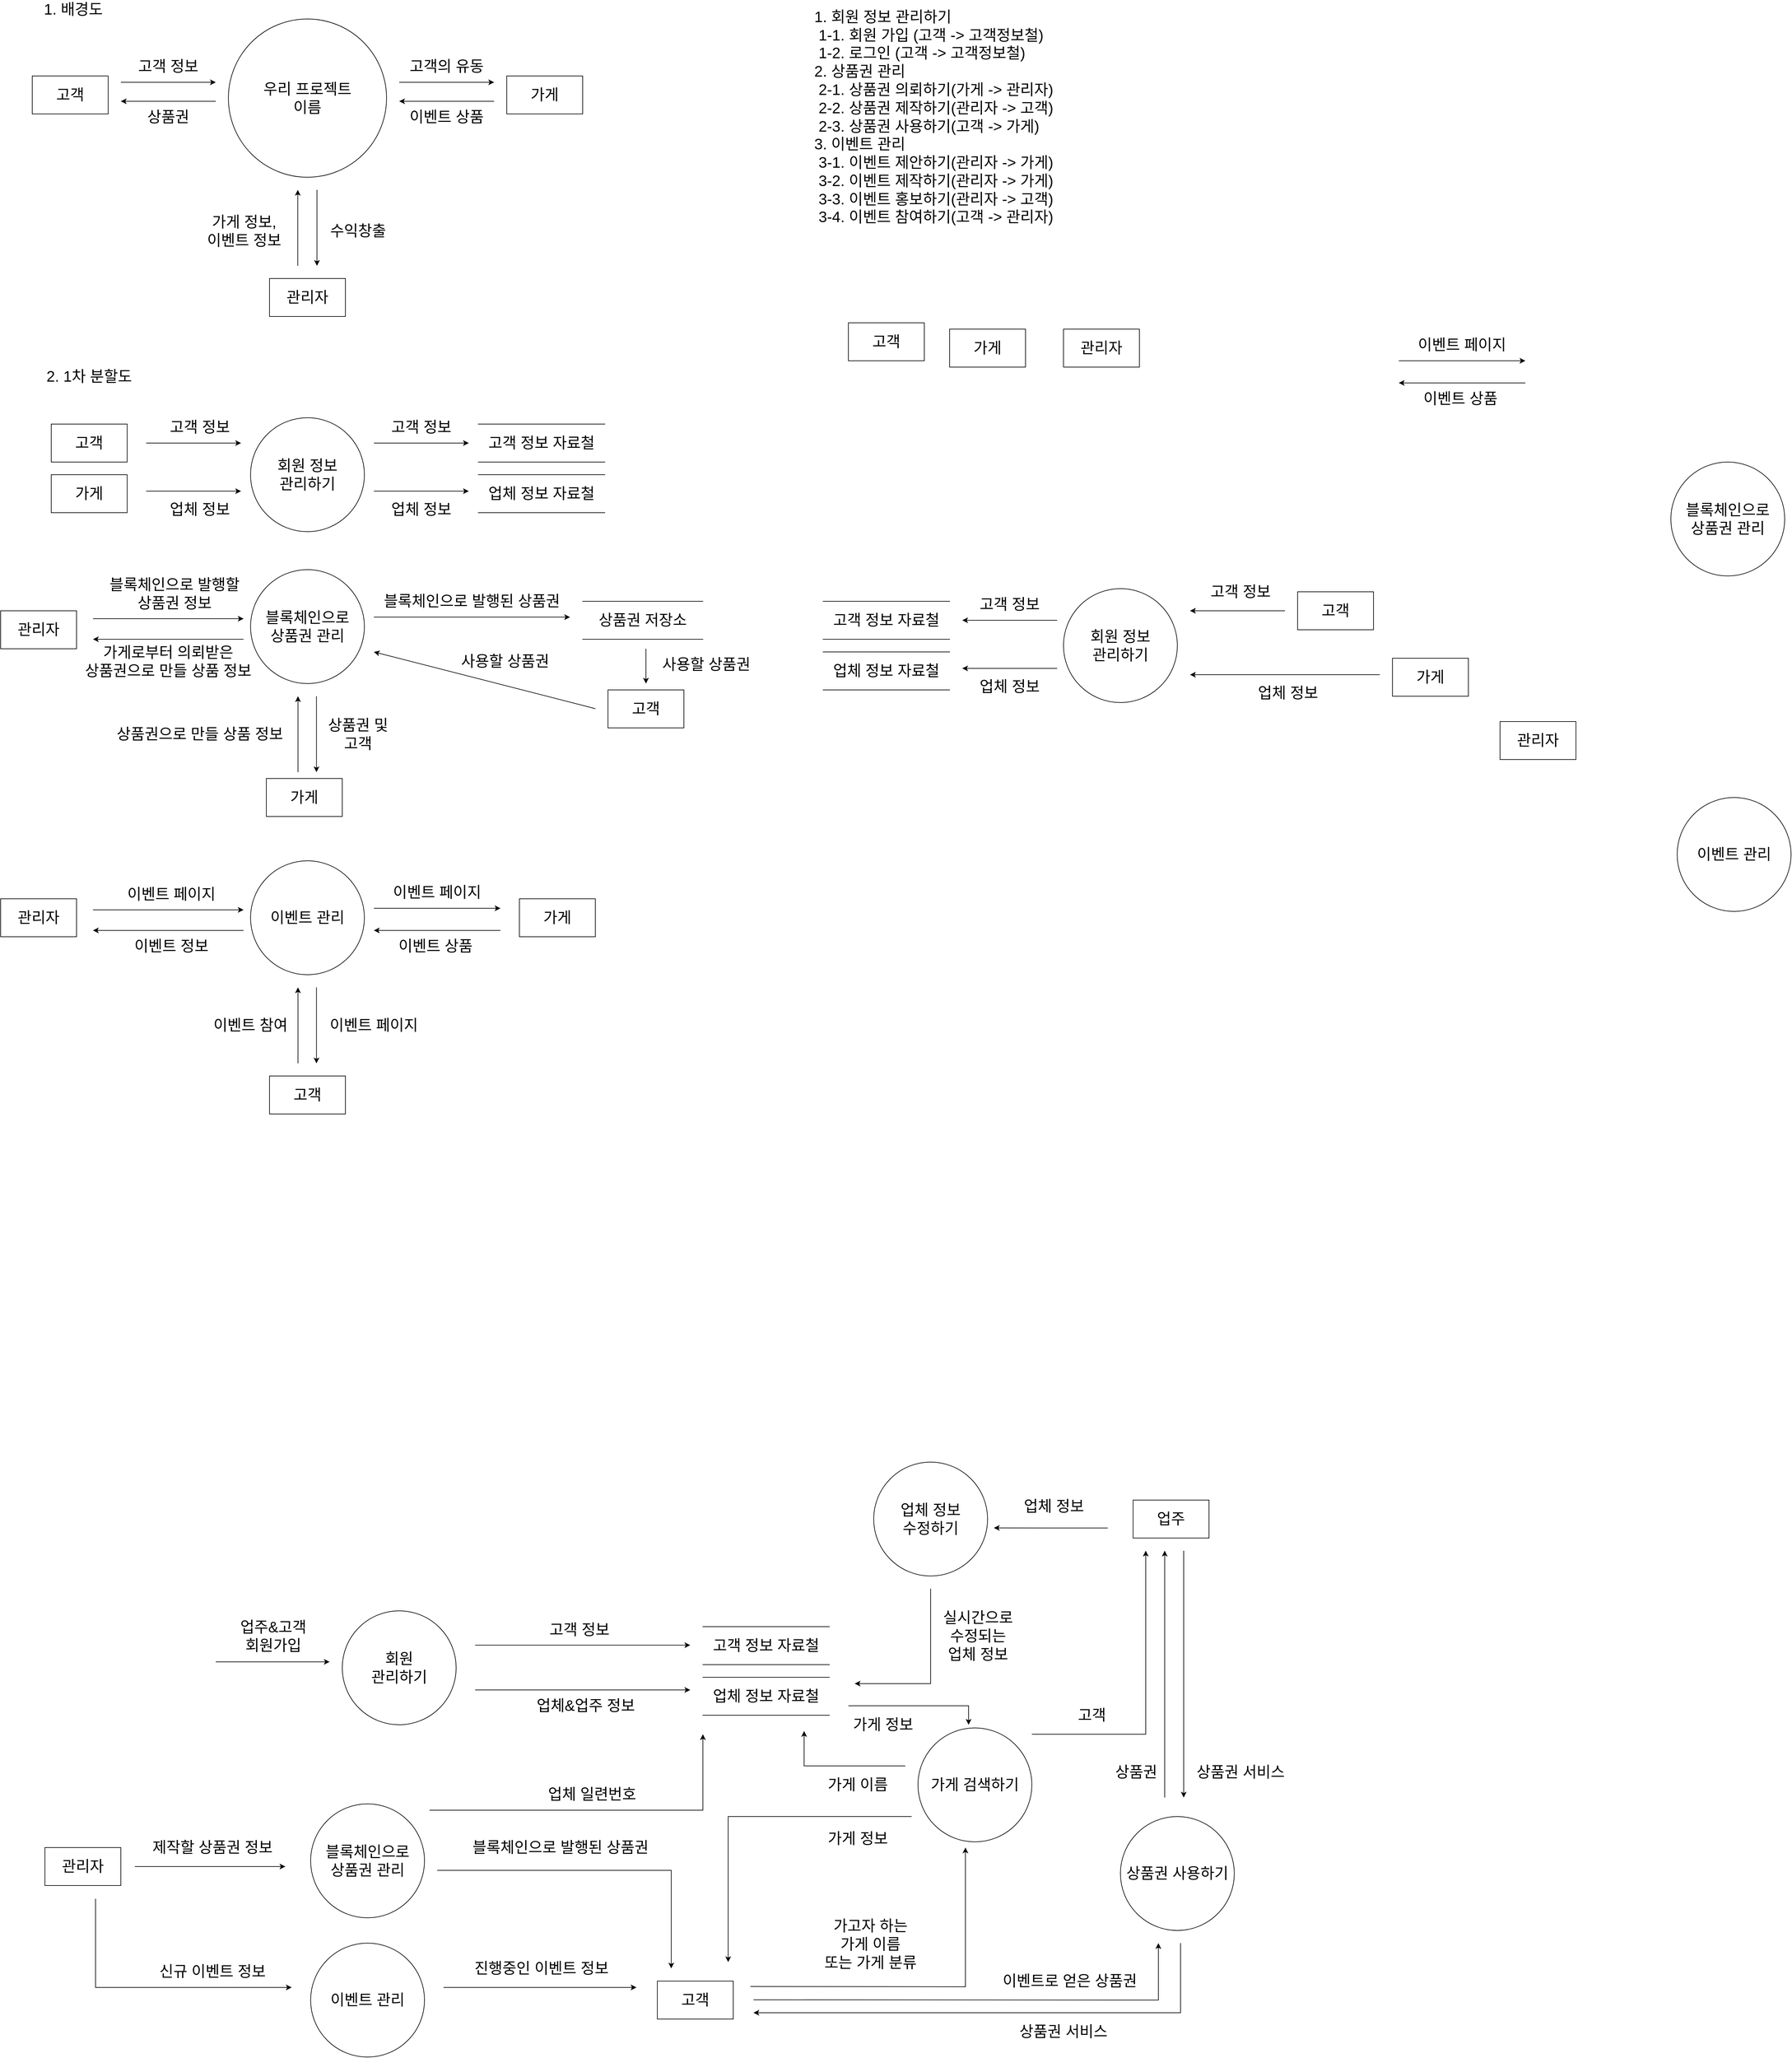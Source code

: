 <mxfile version="17.4.2" type="github" pages="2">
  <diagram id="uyy2j0fEylNc8Pu5PRSM" name="페이지-1">
    <mxGraphModel dx="1987" dy="807" grid="1" gridSize="10" guides="1" tooltips="1" connect="1" arrows="1" fold="1" page="0" pageScale="1" pageWidth="2336" pageHeight="1654" background="none" math="0" shadow="0">
      <root>
        <mxCell id="0" />
        <mxCell id="1" parent="0" />
        <mxCell id="exIGDDAsjf5PF7rCGTXC-1" value="&lt;font style=&quot;font-size: 24px&quot;&gt;관리자&lt;/font&gt;" style="rounded=0;whiteSpace=wrap;html=1;" parent="1" vertex="1">
          <mxGeometry x="90" y="2969" width="120" height="60" as="geometry" />
        </mxCell>
        <mxCell id="exIGDDAsjf5PF7rCGTXC-3" value="&lt;font style=&quot;font-size: 24px&quot;&gt;고객&lt;/font&gt;" style="rounded=0;whiteSpace=wrap;html=1;" parent="1" vertex="1">
          <mxGeometry x="1058" y="3180" width="120" height="60" as="geometry" />
        </mxCell>
        <mxCell id="exIGDDAsjf5PF7rCGTXC-4" value="&lt;font style=&quot;font-size: 24px&quot;&gt;업주&lt;/font&gt;" style="rounded=0;whiteSpace=wrap;html=1;" parent="1" vertex="1">
          <mxGeometry x="1810" y="2420" width="120" height="60" as="geometry" />
        </mxCell>
        <mxCell id="exIGDDAsjf5PF7rCGTXC-10" value="" style="endArrow=classic;html=1;rounded=0;fontSize=24;" parent="1" edge="1">
          <mxGeometry width="50" height="50" relative="1" as="geometry">
            <mxPoint x="232" y="2999" as="sourcePoint" />
            <mxPoint x="470" y="2999" as="targetPoint" />
          </mxGeometry>
        </mxCell>
        <mxCell id="exIGDDAsjf5PF7rCGTXC-12" value="제작할 상품권 정보" style="text;html=1;strokeColor=none;fillColor=none;align=center;verticalAlign=middle;whiteSpace=wrap;rounded=0;fontSize=24;" parent="1" vertex="1">
          <mxGeometry x="250" y="2941.5" width="210" height="55" as="geometry" />
        </mxCell>
        <mxCell id="exIGDDAsjf5PF7rCGTXC-13" value="" style="endArrow=classic;html=1;rounded=0;fontSize=24;" parent="1" edge="1">
          <mxGeometry width="50" height="50" relative="1" as="geometry">
            <mxPoint x="770" y="2649.29" as="sourcePoint" />
            <mxPoint x="1110" y="2649.29" as="targetPoint" />
          </mxGeometry>
        </mxCell>
        <mxCell id="exIGDDAsjf5PF7rCGTXC-15" value="" style="endArrow=classic;html=1;rounded=0;fontSize=24;" parent="1" edge="1">
          <mxGeometry width="50" height="50" relative="1" as="geometry">
            <mxPoint x="1770" y="2464.17" as="sourcePoint" />
            <mxPoint x="1590" y="2464" as="targetPoint" />
          </mxGeometry>
        </mxCell>
        <mxCell id="exIGDDAsjf5PF7rCGTXC-16" value="" style="endArrow=classic;html=1;rounded=0;fontSize=24;" parent="1" edge="1">
          <mxGeometry width="50" height="50" relative="1" as="geometry">
            <mxPoint x="710" y="3005" as="sourcePoint" />
            <mxPoint x="1080" y="3160" as="targetPoint" />
            <Array as="points">
              <mxPoint x="1080" y="3005" />
            </Array>
          </mxGeometry>
        </mxCell>
        <mxCell id="exIGDDAsjf5PF7rCGTXC-17" value="" style="endArrow=classic;html=1;rounded=0;fontSize=24;" parent="1" edge="1">
          <mxGeometry width="50" height="50" relative="1" as="geometry">
            <mxPoint x="1205" y="3188.5" as="sourcePoint" />
            <mxPoint x="1545" y="2969" as="targetPoint" />
            <Array as="points">
              <mxPoint x="1545" y="3189" />
            </Array>
          </mxGeometry>
        </mxCell>
        <mxCell id="exIGDDAsjf5PF7rCGTXC-18" value="고객 정보" style="text;html=1;strokeColor=none;fillColor=none;align=center;verticalAlign=middle;whiteSpace=wrap;rounded=0;fontSize=24;" parent="1" vertex="1">
          <mxGeometry x="850" y="2610" width="170" height="30" as="geometry" />
        </mxCell>
        <mxCell id="exIGDDAsjf5PF7rCGTXC-20" value="업체 정보" style="text;html=1;strokeColor=none;fillColor=none;align=center;verticalAlign=middle;whiteSpace=wrap;rounded=0;fontSize=24;" parent="1" vertex="1">
          <mxGeometry x="1630" y="2400" width="110" height="60" as="geometry" />
        </mxCell>
        <mxCell id="exIGDDAsjf5PF7rCGTXC-21" value="진행중인 이벤트 정보" style="text;html=1;strokeColor=none;fillColor=none;align=center;verticalAlign=middle;whiteSpace=wrap;rounded=0;fontSize=24;" parent="1" vertex="1">
          <mxGeometry x="750" y="3140" width="250" height="40" as="geometry" />
        </mxCell>
        <mxCell id="exIGDDAsjf5PF7rCGTXC-22" value="블록체인으로 발행된 상품권" style="text;html=1;strokeColor=none;fillColor=none;align=center;verticalAlign=middle;whiteSpace=wrap;rounded=0;fontSize=24;" parent="1" vertex="1">
          <mxGeometry x="700" y="2949" width="410" height="40" as="geometry" />
        </mxCell>
        <mxCell id="exIGDDAsjf5PF7rCGTXC-23" value="블록체인으로&lt;br&gt;상품권 관리" style="ellipse;whiteSpace=wrap;html=1;fontSize=24;aspect=fixed;" parent="1" vertex="1">
          <mxGeometry x="510" y="2900" width="180" height="180" as="geometry" />
        </mxCell>
        <mxCell id="exIGDDAsjf5PF7rCGTXC-24" value="업체 정보&lt;br&gt;수정하기" style="ellipse;whiteSpace=wrap;html=1;fontSize=24;aspect=fixed;" parent="1" vertex="1">
          <mxGeometry x="1400" y="2360" width="180" height="180" as="geometry" />
        </mxCell>
        <mxCell id="exIGDDAsjf5PF7rCGTXC-26" value="이벤트 관리" style="ellipse;whiteSpace=wrap;html=1;fontSize=24;aspect=fixed;" parent="1" vertex="1">
          <mxGeometry x="510" y="3120" width="180" height="180" as="geometry" />
        </mxCell>
        <mxCell id="exIGDDAsjf5PF7rCGTXC-27" value="가게 검색하기" style="ellipse;whiteSpace=wrap;html=1;fontSize=24;aspect=fixed;" parent="1" vertex="1">
          <mxGeometry x="1470" y="2780" width="180" height="180" as="geometry" />
        </mxCell>
        <mxCell id="exIGDDAsjf5PF7rCGTXC-33" value="회원&lt;br&gt;관리하기" style="ellipse;whiteSpace=wrap;html=1;fontSize=24;aspect=fixed;" parent="1" vertex="1">
          <mxGeometry x="560" y="2595" width="180" height="180" as="geometry" />
        </mxCell>
        <mxCell id="exIGDDAsjf5PF7rCGTXC-39" value="가고자 하는 &lt;br&gt;가게 이름&lt;br&gt;또는 가게 분류" style="text;html=1;strokeColor=none;fillColor=none;align=center;verticalAlign=middle;whiteSpace=wrap;rounded=0;fontSize=24;" parent="1" vertex="1">
          <mxGeometry x="1310" y="3066.5" width="170" height="110" as="geometry" />
        </mxCell>
        <mxCell id="exIGDDAsjf5PF7rCGTXC-48" value="" style="endArrow=classic;html=1;rounded=0;fontSize=24;" parent="1" edge="1">
          <mxGeometry width="50" height="50" relative="1" as="geometry">
            <mxPoint x="360" y="2675.57" as="sourcePoint" />
            <mxPoint x="540" y="2675.57" as="targetPoint" />
          </mxGeometry>
        </mxCell>
        <mxCell id="exIGDDAsjf5PF7rCGTXC-57" value="업주&amp;amp;고객&lt;br&gt;회원가입" style="text;html=1;strokeColor=none;fillColor=none;align=center;verticalAlign=middle;whiteSpace=wrap;rounded=0;fontSize=24;" parent="1" vertex="1">
          <mxGeometry x="380" y="2610" width="142" height="50" as="geometry" />
        </mxCell>
        <mxCell id="exIGDDAsjf5PF7rCGTXC-59" value="업체 정보 자료철" style="shape=partialRectangle;whiteSpace=wrap;html=1;left=0;right=0;fillColor=none;fontSize=24;" parent="1" vertex="1">
          <mxGeometry x="1130" y="2700" width="200" height="60" as="geometry" />
        </mxCell>
        <mxCell id="exIGDDAsjf5PF7rCGTXC-60" value="" style="endArrow=classic;html=1;rounded=0;fontSize=24;" parent="1" edge="1">
          <mxGeometry width="50" height="50" relative="1" as="geometry">
            <mxPoint x="1490" y="2560" as="sourcePoint" />
            <mxPoint x="1370" y="2710" as="targetPoint" />
            <Array as="points">
              <mxPoint x="1490" y="2710" />
            </Array>
          </mxGeometry>
        </mxCell>
        <mxCell id="exIGDDAsjf5PF7rCGTXC-62" value="실시간으로 &lt;br&gt;수정되는 &lt;br&gt;업체 정보" style="text;html=1;strokeColor=none;fillColor=none;align=center;verticalAlign=middle;whiteSpace=wrap;rounded=0;fontSize=24;" parent="1" vertex="1">
          <mxGeometry x="1470" y="2580" width="190" height="110" as="geometry" />
        </mxCell>
        <mxCell id="exIGDDAsjf5PF7rCGTXC-63" style="edgeStyle=orthogonalEdgeStyle;rounded=0;orthogonalLoop=1;jettySize=auto;html=1;exitX=0.5;exitY=1;exitDx=0;exitDy=0;fontSize=24;" parent="1" source="exIGDDAsjf5PF7rCGTXC-18" target="exIGDDAsjf5PF7rCGTXC-18" edge="1">
          <mxGeometry relative="1" as="geometry" />
        </mxCell>
        <mxCell id="exIGDDAsjf5PF7rCGTXC-65" value="고객 정보 자료철" style="shape=partialRectangle;whiteSpace=wrap;html=1;left=0;right=0;fillColor=none;fontSize=24;" parent="1" vertex="1">
          <mxGeometry x="1130" y="2620" width="200" height="60" as="geometry" />
        </mxCell>
        <mxCell id="exIGDDAsjf5PF7rCGTXC-66" value="" style="endArrow=classic;html=1;rounded=0;fontSize=24;" parent="1" edge="1">
          <mxGeometry width="50" height="50" relative="1" as="geometry">
            <mxPoint x="770" y="2720" as="sourcePoint" />
            <mxPoint x="1110" y="2720" as="targetPoint" />
          </mxGeometry>
        </mxCell>
        <mxCell id="exIGDDAsjf5PF7rCGTXC-69" value="업체&amp;amp;업주 정보" style="text;html=1;strokeColor=none;fillColor=none;align=center;verticalAlign=middle;whiteSpace=wrap;rounded=0;fontSize=24;" parent="1" vertex="1">
          <mxGeometry x="860" y="2730" width="170" height="30" as="geometry" />
        </mxCell>
        <mxCell id="exIGDDAsjf5PF7rCGTXC-76" value="" style="endArrow=classic;html=1;rounded=0;fontSize=24;" parent="1" edge="1">
          <mxGeometry width="50" height="50" relative="1" as="geometry">
            <mxPoint x="170" y="3050" as="sourcePoint" />
            <mxPoint x="480" y="3190" as="targetPoint" />
            <Array as="points">
              <mxPoint x="170" y="3190" />
            </Array>
          </mxGeometry>
        </mxCell>
        <mxCell id="exIGDDAsjf5PF7rCGTXC-77" value="신규 이벤트 정보" style="text;html=1;strokeColor=none;fillColor=none;align=center;verticalAlign=middle;whiteSpace=wrap;rounded=0;fontSize=24;" parent="1" vertex="1">
          <mxGeometry x="260" y="3150" width="190" height="30" as="geometry" />
        </mxCell>
        <mxCell id="exIGDDAsjf5PF7rCGTXC-78" value="" style="endArrow=classic;html=1;rounded=0;fontSize=24;" parent="1" edge="1">
          <mxGeometry width="50" height="50" relative="1" as="geometry">
            <mxPoint x="720" y="3190" as="sourcePoint" />
            <mxPoint x="1025" y="3190" as="targetPoint" />
          </mxGeometry>
        </mxCell>
        <mxCell id="exIGDDAsjf5PF7rCGTXC-79" value="" style="endArrow=classic;html=1;rounded=0;fontSize=24;" parent="1" edge="1">
          <mxGeometry width="50" height="50" relative="1" as="geometry">
            <mxPoint x="1650" y="2790" as="sourcePoint" />
            <mxPoint x="1830" y="2500" as="targetPoint" />
            <Array as="points">
              <mxPoint x="1830" y="2790" />
            </Array>
          </mxGeometry>
        </mxCell>
        <mxCell id="exIGDDAsjf5PF7rCGTXC-80" value="고객" style="text;html=1;strokeColor=none;fillColor=none;align=center;verticalAlign=middle;whiteSpace=wrap;rounded=0;fontSize=24;" parent="1" vertex="1">
          <mxGeometry x="1680" y="2740" width="130" height="40" as="geometry" />
        </mxCell>
        <mxCell id="exIGDDAsjf5PF7rCGTXC-87" value="" style="endArrow=classic;html=1;rounded=0;fontSize=24;" parent="1" edge="1">
          <mxGeometry width="50" height="50" relative="1" as="geometry">
            <mxPoint x="1360" y="2745" as="sourcePoint" />
            <mxPoint x="1550" y="2775" as="targetPoint" />
            <Array as="points">
              <mxPoint x="1550" y="2745" />
            </Array>
          </mxGeometry>
        </mxCell>
        <mxCell id="exIGDDAsjf5PF7rCGTXC-88" value="가게 정보" style="text;html=1;strokeColor=none;fillColor=none;align=center;verticalAlign=middle;whiteSpace=wrap;rounded=0;fontSize=24;" parent="1" vertex="1">
          <mxGeometry x="1360" y="2750" width="110" height="50" as="geometry" />
        </mxCell>
        <mxCell id="exIGDDAsjf5PF7rCGTXC-89" value="" style="endArrow=classic;html=1;rounded=0;fontSize=24;" parent="1" edge="1">
          <mxGeometry width="50" height="50" relative="1" as="geometry">
            <mxPoint x="1450" y="2840" as="sourcePoint" />
            <mxPoint x="1290" y="2785" as="targetPoint" />
            <Array as="points">
              <mxPoint x="1290" y="2840" />
            </Array>
          </mxGeometry>
        </mxCell>
        <mxCell id="exIGDDAsjf5PF7rCGTXC-90" value="가게 이름" style="text;html=1;strokeColor=none;fillColor=none;align=center;verticalAlign=middle;whiteSpace=wrap;rounded=0;fontSize=24;" parent="1" vertex="1">
          <mxGeometry x="1320" y="2845" width="110" height="50" as="geometry" />
        </mxCell>
        <mxCell id="exIGDDAsjf5PF7rCGTXC-92" value="" style="endArrow=classic;html=1;rounded=0;fontSize=24;" parent="1" edge="1">
          <mxGeometry width="50" height="50" relative="1" as="geometry">
            <mxPoint x="698" y="2910" as="sourcePoint" />
            <mxPoint x="1130" y="2790" as="targetPoint" />
            <Array as="points">
              <mxPoint x="1130" y="2910" />
            </Array>
          </mxGeometry>
        </mxCell>
        <mxCell id="exIGDDAsjf5PF7rCGTXC-93" value="업체 일련번호" style="text;html=1;strokeColor=none;fillColor=none;align=center;verticalAlign=middle;whiteSpace=wrap;rounded=0;fontSize=24;" parent="1" vertex="1">
          <mxGeometry x="870" y="2870" width="170" height="30" as="geometry" />
        </mxCell>
        <mxCell id="exIGDDAsjf5PF7rCGTXC-94" value="상품권 사용하기" style="ellipse;whiteSpace=wrap;html=1;fontSize=24;aspect=fixed;" parent="1" vertex="1">
          <mxGeometry x="1790" y="2920" width="180" height="180" as="geometry" />
        </mxCell>
        <mxCell id="exIGDDAsjf5PF7rCGTXC-95" value="" style="endArrow=classic;html=1;rounded=0;fontSize=24;" parent="1" edge="1">
          <mxGeometry width="50" height="50" relative="1" as="geometry">
            <mxPoint x="1210" y="3209.5" as="sourcePoint" />
            <mxPoint x="1850" y="3120" as="targetPoint" />
            <Array as="points">
              <mxPoint x="1850" y="3210" />
            </Array>
          </mxGeometry>
        </mxCell>
        <mxCell id="exIGDDAsjf5PF7rCGTXC-96" value="이벤트로 얻은 상품권" style="text;html=1;strokeColor=none;fillColor=none;align=center;verticalAlign=middle;whiteSpace=wrap;rounded=0;fontSize=24;" parent="1" vertex="1">
          <mxGeometry x="1590" y="3160" width="240" height="40" as="geometry" />
        </mxCell>
        <mxCell id="exIGDDAsjf5PF7rCGTXC-97" value="" style="endArrow=classic;html=1;rounded=0;fontSize=24;" parent="1" edge="1">
          <mxGeometry width="50" height="50" relative="1" as="geometry">
            <mxPoint x="1860" y="2890" as="sourcePoint" />
            <mxPoint x="1860" y="2500" as="targetPoint" />
          </mxGeometry>
        </mxCell>
        <mxCell id="exIGDDAsjf5PF7rCGTXC-99" value="" style="endArrow=classic;html=1;rounded=0;fontSize=24;" parent="1" edge="1">
          <mxGeometry width="50" height="50" relative="1" as="geometry">
            <mxPoint x="1890" y="2500" as="sourcePoint" />
            <mxPoint x="1890" y="2890" as="targetPoint" />
          </mxGeometry>
        </mxCell>
        <mxCell id="exIGDDAsjf5PF7rCGTXC-100" value="상품권" style="text;html=1;strokeColor=none;fillColor=none;align=center;verticalAlign=middle;whiteSpace=wrap;rounded=0;fontSize=24;" parent="1" vertex="1">
          <mxGeometry x="1760" y="2830" width="110" height="40" as="geometry" />
        </mxCell>
        <mxCell id="exIGDDAsjf5PF7rCGTXC-101" value="상품권 서비스" style="text;html=1;strokeColor=none;fillColor=none;align=center;verticalAlign=middle;whiteSpace=wrap;rounded=0;fontSize=24;" parent="1" vertex="1">
          <mxGeometry x="1890" y="2830" width="180" height="40" as="geometry" />
        </mxCell>
        <mxCell id="exIGDDAsjf5PF7rCGTXC-102" value="" style="endArrow=classic;html=1;rounded=0;fontSize=24;" parent="1" edge="1">
          <mxGeometry width="50" height="50" relative="1" as="geometry">
            <mxPoint x="1885" y="3120" as="sourcePoint" />
            <mxPoint x="1210" y="3230" as="targetPoint" />
            <Array as="points">
              <mxPoint x="1885" y="3230" />
            </Array>
          </mxGeometry>
        </mxCell>
        <mxCell id="exIGDDAsjf5PF7rCGTXC-103" value="상품권 서비스" style="text;html=1;strokeColor=none;fillColor=none;align=center;verticalAlign=middle;whiteSpace=wrap;rounded=0;fontSize=24;" parent="1" vertex="1">
          <mxGeometry x="1580" y="3240" width="240" height="40" as="geometry" />
        </mxCell>
        <mxCell id="exIGDDAsjf5PF7rCGTXC-104" value="" style="endArrow=classic;html=1;rounded=0;fontSize=24;" parent="1" edge="1">
          <mxGeometry width="50" height="50" relative="1" as="geometry">
            <mxPoint x="1460" y="2920" as="sourcePoint" />
            <mxPoint x="1170" y="3150" as="targetPoint" />
            <Array as="points">
              <mxPoint x="1170" y="2920" />
            </Array>
          </mxGeometry>
        </mxCell>
        <mxCell id="exIGDDAsjf5PF7rCGTXC-105" value="가게 정보" style="text;html=1;strokeColor=none;fillColor=none;align=center;verticalAlign=middle;whiteSpace=wrap;rounded=0;fontSize=24;" parent="1" vertex="1">
          <mxGeometry x="1320" y="2930" width="110" height="50" as="geometry" />
        </mxCell>
        <mxCell id="X2IJSES2mD21EisCRhA_-1" value="&lt;font style=&quot;font-size: 24px&quot;&gt;1. 배경도&lt;/font&gt;" style="text;html=1;strokeColor=none;fillColor=none;align=center;verticalAlign=middle;whiteSpace=wrap;rounded=0;" parent="1" vertex="1">
          <mxGeometry x="80" y="50" width="110" height="30" as="geometry" />
        </mxCell>
        <mxCell id="X2IJSES2mD21EisCRhA_-2" value="우리 프로젝트&lt;br&gt;이름" style="ellipse;whiteSpace=wrap;html=1;aspect=fixed;fontSize=24;" parent="1" vertex="1">
          <mxGeometry x="380" y="80" width="250" height="250" as="geometry" />
        </mxCell>
        <mxCell id="X2IJSES2mD21EisCRhA_-3" value="고객" style="rounded=0;whiteSpace=wrap;html=1;fontSize=24;" parent="1" vertex="1">
          <mxGeometry x="70" y="170" width="120" height="60" as="geometry" />
        </mxCell>
        <mxCell id="X2IJSES2mD21EisCRhA_-4" value="관리자" style="rounded=0;whiteSpace=wrap;html=1;fontSize=24;" parent="1" vertex="1">
          <mxGeometry x="445" y="490" width="120" height="60" as="geometry" />
        </mxCell>
        <mxCell id="X2IJSES2mD21EisCRhA_-5" value="가게" style="rounded=0;whiteSpace=wrap;html=1;fontSize=24;" parent="1" vertex="1">
          <mxGeometry x="820" y="170" width="120" height="60" as="geometry" />
        </mxCell>
        <mxCell id="X2IJSES2mD21EisCRhA_-6" value="" style="endArrow=classic;html=1;rounded=0;fontSize=24;" parent="1" edge="1">
          <mxGeometry width="50" height="50" relative="1" as="geometry">
            <mxPoint x="210" y="180" as="sourcePoint" />
            <mxPoint x="360" y="180" as="targetPoint" />
          </mxGeometry>
        </mxCell>
        <mxCell id="X2IJSES2mD21EisCRhA_-7" value="" style="endArrow=classic;html=1;rounded=0;fontSize=24;" parent="1" edge="1">
          <mxGeometry width="50" height="50" relative="1" as="geometry">
            <mxPoint x="489.68" y="470" as="sourcePoint" />
            <mxPoint x="489.68" y="350" as="targetPoint" />
          </mxGeometry>
        </mxCell>
        <mxCell id="X2IJSES2mD21EisCRhA_-8" value="" style="endArrow=classic;html=1;rounded=0;fontSize=24;" parent="1" edge="1">
          <mxGeometry width="50" height="50" relative="1" as="geometry">
            <mxPoint x="650" y="180" as="sourcePoint" />
            <mxPoint x="800" y="180" as="targetPoint" />
          </mxGeometry>
        </mxCell>
        <mxCell id="X2IJSES2mD21EisCRhA_-9" value="" style="endArrow=classic;html=1;rounded=0;fontSize=24;" parent="1" edge="1">
          <mxGeometry width="50" height="50" relative="1" as="geometry">
            <mxPoint x="360" y="210" as="sourcePoint" />
            <mxPoint x="210" y="210" as="targetPoint" />
          </mxGeometry>
        </mxCell>
        <mxCell id="X2IJSES2mD21EisCRhA_-10" value="" style="endArrow=classic;html=1;rounded=0;fontSize=24;" parent="1" edge="1">
          <mxGeometry width="50" height="50" relative="1" as="geometry">
            <mxPoint x="800.0" y="210" as="sourcePoint" />
            <mxPoint x="650" y="210" as="targetPoint" />
          </mxGeometry>
        </mxCell>
        <mxCell id="X2IJSES2mD21EisCRhA_-11" value="" style="endArrow=classic;html=1;rounded=0;fontSize=24;" parent="1" edge="1">
          <mxGeometry width="50" height="50" relative="1" as="geometry">
            <mxPoint x="520.0" y="350" as="sourcePoint" />
            <mxPoint x="520.0" y="470" as="targetPoint" />
          </mxGeometry>
        </mxCell>
        <mxCell id="X2IJSES2mD21EisCRhA_-12" value="고객 정보" style="text;html=1;strokeColor=none;fillColor=none;align=center;verticalAlign=middle;whiteSpace=wrap;rounded=0;fontSize=24;" parent="1" vertex="1">
          <mxGeometry x="210" y="140" width="150" height="30" as="geometry" />
        </mxCell>
        <mxCell id="X2IJSES2mD21EisCRhA_-13" value="상품권" style="text;html=1;strokeColor=none;fillColor=none;align=center;verticalAlign=middle;whiteSpace=wrap;rounded=0;fontSize=24;" parent="1" vertex="1">
          <mxGeometry x="235" y="220" width="100" height="30" as="geometry" />
        </mxCell>
        <mxCell id="X2IJSES2mD21EisCRhA_-14" value="고객의 유동" style="text;html=1;strokeColor=none;fillColor=none;align=center;verticalAlign=middle;whiteSpace=wrap;rounded=0;fontSize=24;" parent="1" vertex="1">
          <mxGeometry x="650" y="140" width="150" height="30" as="geometry" />
        </mxCell>
        <mxCell id="X2IJSES2mD21EisCRhA_-15" value="이벤트 상품" style="text;html=1;strokeColor=none;fillColor=none;align=center;verticalAlign=middle;whiteSpace=wrap;rounded=0;fontSize=24;" parent="1" vertex="1">
          <mxGeometry x="650" y="220" width="150" height="30" as="geometry" />
        </mxCell>
        <mxCell id="X2IJSES2mD21EisCRhA_-17" value="수익창출" style="text;html=1;strokeColor=none;fillColor=none;align=center;verticalAlign=middle;whiteSpace=wrap;rounded=0;fontSize=24;" parent="1" vertex="1">
          <mxGeometry x="530" y="400" width="110" height="30" as="geometry" />
        </mxCell>
        <mxCell id="X2IJSES2mD21EisCRhA_-18" value="가게 정보,&lt;br&gt;이벤트 정보" style="text;html=1;strokeColor=none;fillColor=none;align=center;verticalAlign=middle;whiteSpace=wrap;rounded=0;fontSize=24;" parent="1" vertex="1">
          <mxGeometry x="330" y="385" width="150" height="60" as="geometry" />
        </mxCell>
        <mxCell id="X2IJSES2mD21EisCRhA_-19" value="&lt;font style=&quot;font-size: 24px&quot;&gt;2. 1차 분할도&lt;/font&gt;" style="text;html=1;strokeColor=none;fillColor=none;align=center;verticalAlign=middle;whiteSpace=wrap;rounded=0;" parent="1" vertex="1">
          <mxGeometry x="80" y="630" width="160" height="30" as="geometry" />
        </mxCell>
        <mxCell id="irb834G6Qaq_yS9TcdJ--3" value="회원 정보&lt;br&gt;관리하기" style="ellipse;whiteSpace=wrap;html=1;fontSize=24;aspect=fixed;" parent="1" vertex="1">
          <mxGeometry x="415" y="710" width="180" height="180" as="geometry" />
        </mxCell>
        <mxCell id="irb834G6Qaq_yS9TcdJ--4" value="블록체인으로&lt;br&gt;상품권 관리" style="ellipse;whiteSpace=wrap;html=1;fontSize=24;aspect=fixed;" parent="1" vertex="1">
          <mxGeometry x="415" y="950" width="180" height="180" as="geometry" />
        </mxCell>
        <mxCell id="irb834G6Qaq_yS9TcdJ--5" value="이벤트 관리" style="ellipse;whiteSpace=wrap;html=1;fontSize=24;aspect=fixed;" parent="1" vertex="1">
          <mxGeometry x="415" y="1410" width="180" height="180" as="geometry" />
        </mxCell>
        <mxCell id="irb834G6Qaq_yS9TcdJ--9" value="고객" style="rounded=0;whiteSpace=wrap;html=1;fontSize=24;" parent="1" vertex="1">
          <mxGeometry x="100" y="720" width="120" height="60" as="geometry" />
        </mxCell>
        <mxCell id="irb834G6Qaq_yS9TcdJ--10" value="가게" style="rounded=0;whiteSpace=wrap;html=1;fontSize=24;" parent="1" vertex="1">
          <mxGeometry x="100" y="800" width="120" height="60" as="geometry" />
        </mxCell>
        <mxCell id="irb834G6Qaq_yS9TcdJ--11" value="" style="endArrow=classic;html=1;rounded=0;fontSize=24;" parent="1" edge="1">
          <mxGeometry width="50" height="50" relative="1" as="geometry">
            <mxPoint x="250" y="750" as="sourcePoint" />
            <mxPoint x="400" y="750" as="targetPoint" />
          </mxGeometry>
        </mxCell>
        <mxCell id="irb834G6Qaq_yS9TcdJ--12" value="" style="endArrow=classic;html=1;rounded=0;fontSize=24;" parent="1" edge="1">
          <mxGeometry width="50" height="50" relative="1" as="geometry">
            <mxPoint x="250" y="826" as="sourcePoint" />
            <mxPoint x="400" y="826" as="targetPoint" />
          </mxGeometry>
        </mxCell>
        <mxCell id="irb834G6Qaq_yS9TcdJ--13" value="고객 정보 자료철" style="shape=partialRectangle;whiteSpace=wrap;html=1;left=0;right=0;fillColor=none;fontSize=24;" parent="1" vertex="1">
          <mxGeometry x="775" y="720" width="200" height="60" as="geometry" />
        </mxCell>
        <mxCell id="irb834G6Qaq_yS9TcdJ--14" value="업체 정보 자료철" style="shape=partialRectangle;whiteSpace=wrap;html=1;left=0;right=0;fillColor=none;fontSize=24;" parent="1" vertex="1">
          <mxGeometry x="775" y="800" width="200" height="60" as="geometry" />
        </mxCell>
        <mxCell id="irb834G6Qaq_yS9TcdJ--15" value="" style="endArrow=classic;html=1;rounded=0;fontSize=24;" parent="1" edge="1">
          <mxGeometry width="50" height="50" relative="1" as="geometry">
            <mxPoint x="610" y="750.0" as="sourcePoint" />
            <mxPoint x="760" y="750.0" as="targetPoint" />
          </mxGeometry>
        </mxCell>
        <mxCell id="irb834G6Qaq_yS9TcdJ--16" value="" style="endArrow=classic;html=1;rounded=0;fontSize=24;" parent="1" edge="1">
          <mxGeometry width="50" height="50" relative="1" as="geometry">
            <mxPoint x="610" y="826" as="sourcePoint" />
            <mxPoint x="760" y="826" as="targetPoint" />
          </mxGeometry>
        </mxCell>
        <mxCell id="irb834G6Qaq_yS9TcdJ--17" value="고객 정보" style="text;html=1;strokeColor=none;fillColor=none;align=center;verticalAlign=middle;whiteSpace=wrap;rounded=0;fontSize=24;" parent="1" vertex="1">
          <mxGeometry x="260" y="710" width="150" height="30" as="geometry" />
        </mxCell>
        <mxCell id="irb834G6Qaq_yS9TcdJ--18" value="업체 정보" style="text;html=1;strokeColor=none;fillColor=none;align=center;verticalAlign=middle;whiteSpace=wrap;rounded=0;fontSize=24;" parent="1" vertex="1">
          <mxGeometry x="260" y="840" width="150" height="30" as="geometry" />
        </mxCell>
        <mxCell id="irb834G6Qaq_yS9TcdJ--19" value="고객 정보" style="text;html=1;strokeColor=none;fillColor=none;align=center;verticalAlign=middle;whiteSpace=wrap;rounded=0;fontSize=24;" parent="1" vertex="1">
          <mxGeometry x="610" y="710" width="150" height="30" as="geometry" />
        </mxCell>
        <mxCell id="irb834G6Qaq_yS9TcdJ--20" value="업체 정보" style="text;html=1;strokeColor=none;fillColor=none;align=center;verticalAlign=middle;whiteSpace=wrap;rounded=0;fontSize=24;" parent="1" vertex="1">
          <mxGeometry x="610" y="840" width="150" height="30" as="geometry" />
        </mxCell>
        <mxCell id="irb834G6Qaq_yS9TcdJ--21" value="&lt;font style=&quot;font-size: 24px&quot;&gt;관리자&lt;/font&gt;" style="rounded=0;whiteSpace=wrap;html=1;" parent="1" vertex="1">
          <mxGeometry x="20" y="1015" width="120" height="60" as="geometry" />
        </mxCell>
        <mxCell id="irb834G6Qaq_yS9TcdJ--22" value="" style="endArrow=classic;html=1;rounded=0;fontSize=24;" parent="1" edge="1">
          <mxGeometry width="50" height="50" relative="1" as="geometry">
            <mxPoint x="166" y="1027.5" as="sourcePoint" />
            <mxPoint x="404" y="1027.5" as="targetPoint" />
          </mxGeometry>
        </mxCell>
        <mxCell id="irb834G6Qaq_yS9TcdJ--23" value="블록체인으로 발행할&lt;br&gt;상품권 정보" style="text;html=1;strokeColor=none;fillColor=none;align=center;verticalAlign=middle;whiteSpace=wrap;rounded=0;fontSize=24;" parent="1" vertex="1">
          <mxGeometry x="175" y="960" width="240" height="55" as="geometry" />
        </mxCell>
        <mxCell id="irb834G6Qaq_yS9TcdJ--24" value="" style="endArrow=classic;html=1;rounded=0;fontSize=24;" parent="1" edge="1">
          <mxGeometry width="50" height="50" relative="1" as="geometry">
            <mxPoint x="610" y="1025" as="sourcePoint" />
            <mxPoint x="920" y="1025" as="targetPoint" />
            <Array as="points" />
          </mxGeometry>
        </mxCell>
        <mxCell id="irb834G6Qaq_yS9TcdJ--25" value="블록체인으로 발행된 상품권" style="text;html=1;strokeColor=none;fillColor=none;align=center;verticalAlign=middle;whiteSpace=wrap;rounded=0;fontSize=24;" parent="1" vertex="1">
          <mxGeometry x="610" y="985" width="310" height="30" as="geometry" />
        </mxCell>
        <mxCell id="irb834G6Qaq_yS9TcdJ--26" value="고객" style="rounded=0;whiteSpace=wrap;html=1;fontSize=24;direction=west;" parent="1" vertex="1">
          <mxGeometry x="980" y="1140" width="120" height="60" as="geometry" />
        </mxCell>
        <mxCell id="EtsxFerp__NlOgMhY7oS-2" value="" style="endArrow=classic;html=1;rounded=0;fontSize=24;" parent="1" edge="1">
          <mxGeometry width="50" height="50" relative="1" as="geometry">
            <mxPoint x="490" y="1270" as="sourcePoint" />
            <mxPoint x="490" y="1150" as="targetPoint" />
            <Array as="points" />
          </mxGeometry>
        </mxCell>
        <mxCell id="EtsxFerp__NlOgMhY7oS-3" value="상품권으로 만들 상품 정보" style="text;html=1;strokeColor=none;fillColor=none;align=center;verticalAlign=middle;whiteSpace=wrap;rounded=0;fontSize=24;" parent="1" vertex="1">
          <mxGeometry x="180" y="1190" width="310" height="40" as="geometry" />
        </mxCell>
        <mxCell id="EtsxFerp__NlOgMhY7oS-4" value="가게" style="rounded=0;whiteSpace=wrap;html=1;fontSize=24;" parent="1" vertex="1">
          <mxGeometry x="440" y="1280" width="120" height="60" as="geometry" />
        </mxCell>
        <mxCell id="EtsxFerp__NlOgMhY7oS-5" value="" style="endArrow=classic;html=1;rounded=0;fontSize=24;" parent="1" edge="1">
          <mxGeometry width="50" height="50" relative="1" as="geometry">
            <mxPoint x="404" y="1060.0" as="sourcePoint" />
            <mxPoint x="166" y="1060.0" as="targetPoint" />
          </mxGeometry>
        </mxCell>
        <mxCell id="EtsxFerp__NlOgMhY7oS-7" value="가게로부터 의뢰받은 &lt;br&gt;상품권으로 만들 상품 정보" style="text;html=1;strokeColor=none;fillColor=none;align=center;verticalAlign=middle;whiteSpace=wrap;rounded=0;fontSize=24;" parent="1" vertex="1">
          <mxGeometry x="130" y="1075" width="310" height="40" as="geometry" />
        </mxCell>
        <mxCell id="EtsxFerp__NlOgMhY7oS-8" value="" style="endArrow=classic;html=1;rounded=0;fontSize=24;" parent="1" edge="1">
          <mxGeometry width="50" height="50" relative="1" as="geometry">
            <mxPoint x="960" y="1169.58" as="sourcePoint" />
            <mxPoint x="610" y="1080" as="targetPoint" />
            <Array as="points" />
          </mxGeometry>
        </mxCell>
        <mxCell id="EtsxFerp__NlOgMhY7oS-9" value="상품권 및 고객" style="text;html=1;strokeColor=none;fillColor=none;align=center;verticalAlign=middle;whiteSpace=wrap;rounded=0;fontSize=24;" parent="1" vertex="1">
          <mxGeometry x="525" y="1177.5" width="120" height="65" as="geometry" />
        </mxCell>
        <mxCell id="EtsxFerp__NlOgMhY7oS-10" value="" style="endArrow=classic;html=1;rounded=0;fontSize=24;" parent="1" edge="1">
          <mxGeometry width="50" height="50" relative="1" as="geometry">
            <mxPoint x="519.23" y="1150" as="sourcePoint" />
            <mxPoint x="519.23" y="1270" as="targetPoint" />
            <Array as="points" />
          </mxGeometry>
        </mxCell>
        <mxCell id="EtsxFerp__NlOgMhY7oS-11" value="사용할 상품권" style="text;html=1;strokeColor=none;fillColor=none;align=center;verticalAlign=middle;whiteSpace=wrap;rounded=0;fontSize=24;" parent="1" vertex="1">
          <mxGeometry x="1058" y="1080" width="155" height="40" as="geometry" />
        </mxCell>
        <mxCell id="EtsxFerp__NlOgMhY7oS-12" value="가게" style="rounded=0;whiteSpace=wrap;html=1;fontSize=24;" parent="1" vertex="1">
          <mxGeometry x="840" y="1470" width="120" height="60" as="geometry" />
        </mxCell>
        <mxCell id="EtsxFerp__NlOgMhY7oS-13" value="&lt;font style=&quot;font-size: 24px&quot;&gt;관리자&lt;/font&gt;" style="rounded=0;whiteSpace=wrap;html=1;" parent="1" vertex="1">
          <mxGeometry x="20" y="1470" width="120" height="60" as="geometry" />
        </mxCell>
        <mxCell id="EtsxFerp__NlOgMhY7oS-16" value="" style="endArrow=classic;html=1;rounded=0;fontSize=24;" parent="1" edge="1">
          <mxGeometry width="50" height="50" relative="1" as="geometry">
            <mxPoint x="166" y="1487.5" as="sourcePoint" />
            <mxPoint x="404" y="1487.5" as="targetPoint" />
          </mxGeometry>
        </mxCell>
        <mxCell id="EtsxFerp__NlOgMhY7oS-17" value="이벤트 페이지" style="text;html=1;strokeColor=none;fillColor=none;align=center;verticalAlign=middle;whiteSpace=wrap;rounded=0;fontSize=24;" parent="1" vertex="1">
          <mxGeometry x="205" y="1445" width="170" height="35" as="geometry" />
        </mxCell>
        <mxCell id="EtsxFerp__NlOgMhY7oS-18" value="" style="endArrow=classic;html=1;rounded=0;fontSize=24;" parent="1" edge="1">
          <mxGeometry width="50" height="50" relative="1" as="geometry">
            <mxPoint x="610" y="1485" as="sourcePoint" />
            <mxPoint x="810" y="1485" as="targetPoint" />
            <Array as="points" />
          </mxGeometry>
        </mxCell>
        <mxCell id="EtsxFerp__NlOgMhY7oS-19" value="이벤트 페이지" style="text;html=1;strokeColor=none;fillColor=none;align=center;verticalAlign=middle;whiteSpace=wrap;rounded=0;fontSize=24;" parent="1" vertex="1">
          <mxGeometry x="610" y="1445" width="200" height="30" as="geometry" />
        </mxCell>
        <mxCell id="EtsxFerp__NlOgMhY7oS-20" value="" style="endArrow=classic;html=1;rounded=0;fontSize=24;" parent="1" edge="1">
          <mxGeometry width="50" height="50" relative="1" as="geometry">
            <mxPoint x="404" y="1520.0" as="sourcePoint" />
            <mxPoint x="166" y="1520.0" as="targetPoint" />
          </mxGeometry>
        </mxCell>
        <mxCell id="EtsxFerp__NlOgMhY7oS-21" value="이벤트 정보" style="text;html=1;strokeColor=none;fillColor=none;align=center;verticalAlign=middle;whiteSpace=wrap;rounded=0;fontSize=24;" parent="1" vertex="1">
          <mxGeometry x="180" y="1530" width="220" height="30" as="geometry" />
        </mxCell>
        <mxCell id="EtsxFerp__NlOgMhY7oS-22" value="" style="endArrow=classic;html=1;rounded=0;fontSize=24;" parent="1" edge="1">
          <mxGeometry width="50" height="50" relative="1" as="geometry">
            <mxPoint x="810" y="1520" as="sourcePoint" />
            <mxPoint x="610" y="1520" as="targetPoint" />
            <Array as="points" />
          </mxGeometry>
        </mxCell>
        <mxCell id="EtsxFerp__NlOgMhY7oS-23" value="이벤트 상품" style="text;html=1;strokeColor=none;fillColor=none;align=center;verticalAlign=middle;whiteSpace=wrap;rounded=0;fontSize=24;" parent="1" vertex="1">
          <mxGeometry x="615" y="1530" width="185" height="30" as="geometry" />
        </mxCell>
        <mxCell id="EtsxFerp__NlOgMhY7oS-25" value="고객" style="rounded=0;whiteSpace=wrap;html=1;fontSize=24;" parent="1" vertex="1">
          <mxGeometry x="445" y="1750" width="120" height="60" as="geometry" />
        </mxCell>
        <mxCell id="EtsxFerp__NlOgMhY7oS-26" value="" style="endArrow=classic;html=1;rounded=0;fontSize=24;" parent="1" edge="1">
          <mxGeometry width="50" height="50" relative="1" as="geometry">
            <mxPoint x="490" y="1730.0" as="sourcePoint" />
            <mxPoint x="490" y="1610.0" as="targetPoint" />
            <Array as="points" />
          </mxGeometry>
        </mxCell>
        <mxCell id="EtsxFerp__NlOgMhY7oS-27" value="이벤트 참여" style="text;html=1;strokeColor=none;fillColor=none;align=center;verticalAlign=middle;whiteSpace=wrap;rounded=0;fontSize=24;" parent="1" vertex="1">
          <mxGeometry x="350" y="1650" width="130" height="40" as="geometry" />
        </mxCell>
        <mxCell id="EtsxFerp__NlOgMhY7oS-28" value="이벤트 페이지" style="text;html=1;strokeColor=none;fillColor=none;align=center;verticalAlign=middle;whiteSpace=wrap;rounded=0;fontSize=24;" parent="1" vertex="1">
          <mxGeometry x="530" y="1655" width="160" height="30" as="geometry" />
        </mxCell>
        <mxCell id="EtsxFerp__NlOgMhY7oS-29" value="" style="endArrow=classic;html=1;rounded=0;fontSize=24;" parent="1" edge="1">
          <mxGeometry width="50" height="50" relative="1" as="geometry">
            <mxPoint x="519.23" y="1610.0" as="sourcePoint" />
            <mxPoint x="519.23" y="1730.0" as="targetPoint" />
            <Array as="points" />
          </mxGeometry>
        </mxCell>
        <mxCell id="EtsxFerp__NlOgMhY7oS-35" value="&lt;div style=&quot;text-align: left&quot;&gt;&lt;span&gt;1. 회원 정보 관리하기&lt;/span&gt;&lt;/div&gt;&lt;div style=&quot;text-align: left&quot;&gt;&lt;span&gt;&lt;span&gt; &lt;/span&gt;&lt;span style=&quot;white-space: pre&quot;&gt; &lt;/span&gt;1-1. 회원 가입 (고객 -&amp;gt; 고객정보철)&lt;br&gt;&lt;/span&gt;&lt;/div&gt;&lt;div style=&quot;text-align: left&quot;&gt;&lt;span&gt;&lt;span&gt; &lt;/span&gt;&lt;span style=&quot;white-space: pre&quot;&gt; &lt;/span&gt;1-2. 로그인 (고객 -&amp;gt; 고객정보철)&lt;/span&gt;&lt;/div&gt;&lt;div style=&quot;text-align: left&quot;&gt;2. 상품권 관리&lt;/div&gt;&lt;div style=&quot;text-align: left&quot;&gt;&lt;span&gt; &lt;/span&gt;&lt;span style=&quot;white-space: pre&quot;&gt; &lt;/span&gt;2-1. 상품권 의뢰하기(가게 -&amp;gt; 관리자)&lt;br&gt;&lt;/div&gt;&lt;div style=&quot;text-align: left&quot;&gt;&lt;span&gt; &lt;/span&gt;&lt;span style=&quot;white-space: pre&quot;&gt; &lt;/span&gt;2-2. 상품권 제작하기(관리자 -&amp;gt; 고객)&lt;br&gt;&lt;/div&gt;&lt;div style=&quot;text-align: left&quot;&gt;&lt;span&gt; &lt;/span&gt;&lt;span style=&quot;white-space: pre&quot;&gt; &lt;/span&gt;2-3. 상품권 사용하기(고객 -&amp;gt; 가게)&lt;br&gt;&lt;/div&gt;&lt;div style=&quot;text-align: left&quot;&gt;3. 이벤트 관리&lt;/div&gt;&lt;div style=&quot;text-align: left&quot;&gt;&lt;span&gt; &lt;/span&gt;&lt;span style=&quot;white-space: pre&quot;&gt; &lt;/span&gt;3-1. 이벤트 제안하기(관리자 -&amp;gt; 가게)&lt;br&gt;&lt;/div&gt;&lt;div style=&quot;text-align: left&quot;&gt;&lt;span&gt; &lt;/span&gt;&lt;span style=&quot;white-space: pre&quot;&gt; &lt;/span&gt;3-2. 이벤트 제작하기(관리자 -&amp;gt; 가게)&lt;br&gt;&lt;/div&gt;&lt;div style=&quot;text-align: left&quot;&gt;&lt;span&gt; &lt;/span&gt;&lt;span style=&quot;white-space: pre&quot;&gt; &lt;/span&gt;3-3. 이벤트 홍보하기(관리자 -&amp;gt; 고객)&lt;br&gt;&lt;/div&gt;&lt;div style=&quot;text-align: left&quot;&gt;&lt;span style=&quot;white-space: pre&quot;&gt; &lt;/span&gt;3-4. 이벤트 참여하기(고객 -&amp;gt; 관리자)&lt;br&gt;&lt;/div&gt;" style="text;html=1;strokeColor=none;fillColor=none;align=center;verticalAlign=middle;whiteSpace=wrap;rounded=0;fontSize=24;" parent="1" vertex="1">
          <mxGeometry x="1260" y="50" width="470" height="370" as="geometry" />
        </mxCell>
        <mxCell id="EtsxFerp__NlOgMhY7oS-36" value="상품권 저장소" style="shape=partialRectangle;whiteSpace=wrap;html=1;left=0;right=0;fillColor=none;fontSize=24;" parent="1" vertex="1">
          <mxGeometry x="940" y="1000" width="190" height="60" as="geometry" />
        </mxCell>
        <mxCell id="EtsxFerp__NlOgMhY7oS-38" value="" style="endArrow=classic;html=1;rounded=0;fontSize=24;strokeColor=default;" parent="1" edge="1">
          <mxGeometry width="50" height="50" relative="1" as="geometry">
            <mxPoint x="1040" y="1075" as="sourcePoint" />
            <mxPoint x="1040" y="1130" as="targetPoint" />
          </mxGeometry>
        </mxCell>
        <mxCell id="EtsxFerp__NlOgMhY7oS-39" value="사용할 상품권" style="text;html=1;strokeColor=none;fillColor=none;align=center;verticalAlign=middle;whiteSpace=wrap;rounded=0;fontSize=24;" parent="1" vertex="1">
          <mxGeometry x="740" y="1075" width="155" height="40" as="geometry" />
        </mxCell>
        <mxCell id="0ZqWgf02om3S5ls8BMed-1" value="고객" style="rounded=0;whiteSpace=wrap;html=1;fontSize=24;direction=west;" vertex="1" parent="1">
          <mxGeometry x="1360" y="560" width="120" height="60" as="geometry" />
        </mxCell>
        <mxCell id="0ZqWgf02om3S5ls8BMed-2" value="관리자" style="rounded=0;whiteSpace=wrap;html=1;fontSize=24;direction=west;" vertex="1" parent="1">
          <mxGeometry x="1700" y="570" width="120" height="60" as="geometry" />
        </mxCell>
        <mxCell id="0ZqWgf02om3S5ls8BMed-3" value="가게" style="rounded=0;whiteSpace=wrap;html=1;fontSize=24;direction=west;" vertex="1" parent="1">
          <mxGeometry x="1520" y="570" width="120" height="60" as="geometry" />
        </mxCell>
        <mxCell id="0ZqWgf02om3S5ls8BMed-4" value="회원 정보&lt;br&gt;관리하기" style="ellipse;whiteSpace=wrap;html=1;fontSize=24;aspect=fixed;" vertex="1" parent="1">
          <mxGeometry x="1700" y="980" width="180" height="180" as="geometry" />
        </mxCell>
        <mxCell id="0ZqWgf02om3S5ls8BMed-5" value="블록체인으로&lt;br&gt;상품권 관리" style="ellipse;whiteSpace=wrap;html=1;fontSize=24;aspect=fixed;" vertex="1" parent="1">
          <mxGeometry x="2660" y="780" width="180" height="180" as="geometry" />
        </mxCell>
        <mxCell id="0ZqWgf02om3S5ls8BMed-6" value="이벤트 관리" style="ellipse;whiteSpace=wrap;html=1;fontSize=24;aspect=fixed;" vertex="1" parent="1">
          <mxGeometry x="2670" y="1310" width="180" height="180" as="geometry" />
        </mxCell>
        <mxCell id="0ZqWgf02om3S5ls8BMed-7" value="고객" style="rounded=0;whiteSpace=wrap;html=1;fontSize=24;direction=west;" vertex="1" parent="1">
          <mxGeometry x="2070" y="985" width="120" height="60" as="geometry" />
        </mxCell>
        <mxCell id="0ZqWgf02om3S5ls8BMed-8" value="가게" style="rounded=0;whiteSpace=wrap;html=1;fontSize=24;direction=west;" vertex="1" parent="1">
          <mxGeometry x="2220" y="1090" width="120" height="60" as="geometry" />
        </mxCell>
        <mxCell id="0ZqWgf02om3S5ls8BMed-9" value="관리자" style="rounded=0;whiteSpace=wrap;html=1;fontSize=24;direction=west;" vertex="1" parent="1">
          <mxGeometry x="2390" y="1190" width="120" height="60" as="geometry" />
        </mxCell>
        <mxCell id="0ZqWgf02om3S5ls8BMed-10" value="" style="endArrow=classic;html=1;rounded=0;fontSize=24;" edge="1" parent="1">
          <mxGeometry width="50" height="50" relative="1" as="geometry">
            <mxPoint x="2050" y="1015" as="sourcePoint" />
            <mxPoint x="1900" y="1015" as="targetPoint" />
          </mxGeometry>
        </mxCell>
        <mxCell id="0ZqWgf02om3S5ls8BMed-11" value="" style="endArrow=classic;html=1;rounded=0;fontSize=24;" edge="1" parent="1">
          <mxGeometry width="50" height="50" relative="1" as="geometry">
            <mxPoint x="2200" y="1116" as="sourcePoint" />
            <mxPoint x="1900" y="1116.0" as="targetPoint" />
          </mxGeometry>
        </mxCell>
        <mxCell id="0ZqWgf02om3S5ls8BMed-12" value="고객 정보" style="text;html=1;strokeColor=none;fillColor=none;align=center;verticalAlign=middle;whiteSpace=wrap;rounded=0;fontSize=24;" vertex="1" parent="1">
          <mxGeometry x="1905" y="970" width="150" height="30" as="geometry" />
        </mxCell>
        <mxCell id="0ZqWgf02om3S5ls8BMed-13" value="업체 정보" style="text;html=1;strokeColor=none;fillColor=none;align=center;verticalAlign=middle;whiteSpace=wrap;rounded=0;fontSize=24;" vertex="1" parent="1">
          <mxGeometry x="1980" y="1130" width="150" height="30" as="geometry" />
        </mxCell>
        <mxCell id="0ZqWgf02om3S5ls8BMed-14" value="" style="endArrow=classic;html=1;rounded=0;fontSize=24;" edge="1" parent="1">
          <mxGeometry width="50" height="50" relative="1" as="geometry">
            <mxPoint x="2230" y="620" as="sourcePoint" />
            <mxPoint x="2430" y="620" as="targetPoint" />
            <Array as="points" />
          </mxGeometry>
        </mxCell>
        <mxCell id="0ZqWgf02om3S5ls8BMed-15" value="이벤트 페이지" style="text;html=1;strokeColor=none;fillColor=none;align=center;verticalAlign=middle;whiteSpace=wrap;rounded=0;fontSize=24;" vertex="1" parent="1">
          <mxGeometry x="2230" y="580" width="200" height="30" as="geometry" />
        </mxCell>
        <mxCell id="0ZqWgf02om3S5ls8BMed-16" value="" style="endArrow=classic;html=1;rounded=0;fontSize=24;" edge="1" parent="1">
          <mxGeometry width="50" height="50" relative="1" as="geometry">
            <mxPoint x="2430" y="655" as="sourcePoint" />
            <mxPoint x="2230" y="655" as="targetPoint" />
            <Array as="points" />
          </mxGeometry>
        </mxCell>
        <mxCell id="0ZqWgf02om3S5ls8BMed-17" value="이벤트 상품" style="text;html=1;strokeColor=none;fillColor=none;align=center;verticalAlign=middle;whiteSpace=wrap;rounded=0;fontSize=24;" vertex="1" parent="1">
          <mxGeometry x="2235" y="665" width="185" height="30" as="geometry" />
        </mxCell>
        <mxCell id="0ZqWgf02om3S5ls8BMed-18" value="업체 정보 자료철" style="shape=partialRectangle;whiteSpace=wrap;html=1;left=0;right=0;fillColor=none;fontSize=24;" vertex="1" parent="1">
          <mxGeometry x="1320" y="1080" width="200" height="60" as="geometry" />
        </mxCell>
        <mxCell id="0ZqWgf02om3S5ls8BMed-19" value="고객 정보 자료철" style="shape=partialRectangle;whiteSpace=wrap;html=1;left=0;right=0;fillColor=none;fontSize=24;" vertex="1" parent="1">
          <mxGeometry x="1320" y="1000" width="200" height="60" as="geometry" />
        </mxCell>
        <mxCell id="0ZqWgf02om3S5ls8BMed-20" value="" style="endArrow=classic;html=1;rounded=0;fontSize=24;" edge="1" parent="1">
          <mxGeometry width="50" height="50" relative="1" as="geometry">
            <mxPoint x="1690" y="1030.0" as="sourcePoint" />
            <mxPoint x="1540" y="1030.0" as="targetPoint" />
          </mxGeometry>
        </mxCell>
        <mxCell id="0ZqWgf02om3S5ls8BMed-21" value="" style="endArrow=classic;html=1;rounded=0;fontSize=24;" edge="1" parent="1">
          <mxGeometry width="50" height="50" relative="1" as="geometry">
            <mxPoint x="1690" y="1106.0" as="sourcePoint" />
            <mxPoint x="1540" y="1106.0" as="targetPoint" />
          </mxGeometry>
        </mxCell>
        <mxCell id="0ZqWgf02om3S5ls8BMed-22" value="고객 정보" style="text;html=1;strokeColor=none;fillColor=none;align=center;verticalAlign=middle;whiteSpace=wrap;rounded=0;fontSize=24;" vertex="1" parent="1">
          <mxGeometry x="1540" y="990" width="150" height="30" as="geometry" />
        </mxCell>
        <mxCell id="0ZqWgf02om3S5ls8BMed-23" value="업체 정보" style="text;html=1;strokeColor=none;fillColor=none;align=center;verticalAlign=middle;whiteSpace=wrap;rounded=0;fontSize=24;" vertex="1" parent="1">
          <mxGeometry x="1540" y="1120" width="150" height="30" as="geometry" />
        </mxCell>
      </root>
    </mxGraphModel>
  </diagram>
  <diagram id="XuacMbFgy26_2GNyJkFv" name="페이지-2">
    <mxGraphModel dx="2076" dy="1142" grid="1" gridSize="10" guides="1" tooltips="1" connect="1" arrows="1" fold="1" page="1" pageScale="1" pageWidth="2336" pageHeight="1654" math="0" shadow="0">
      <root>
        <mxCell id="0" />
        <mxCell id="1" parent="0" />
      </root>
    </mxGraphModel>
  </diagram>
</mxfile>
